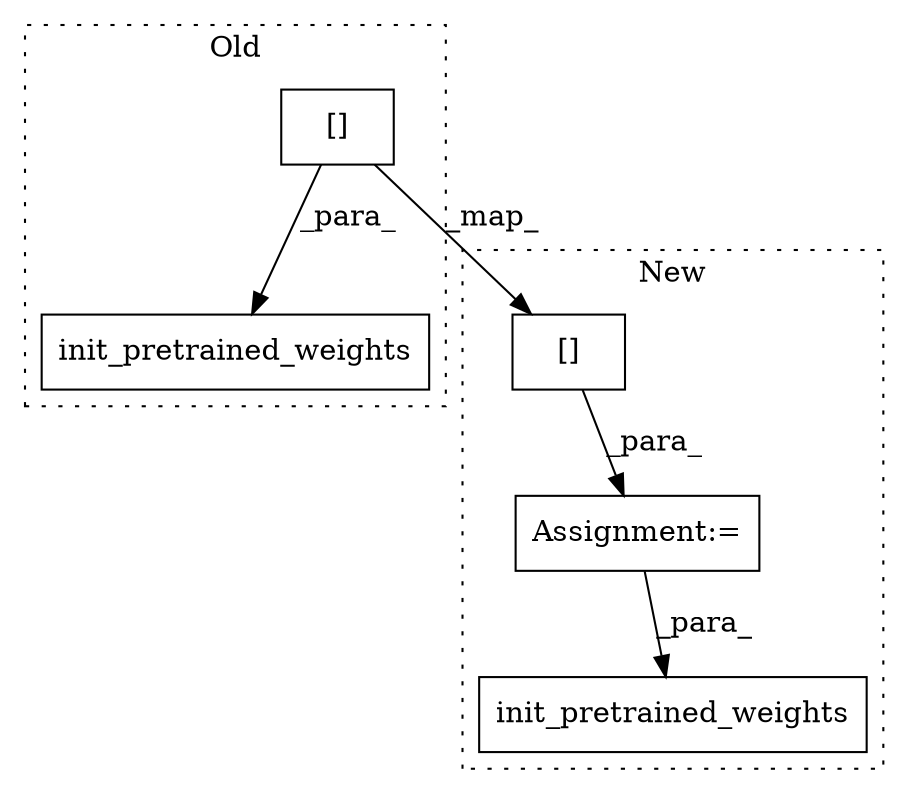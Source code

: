 digraph G {
subgraph cluster0 {
1 [label="init_pretrained_weights" a="32" s="12037,12121" l="24,1" shape="box"];
5 [label="[]" a="2" s="12067,12120" l="48,1" shape="box"];
label = "Old";
style="dotted";
}
subgraph cluster1 {
2 [label="init_pretrained_weights" a="32" s="12278,12317" l="24,1" shape="box"];
3 [label="Assignment:=" a="7" s="12215" l="1" shape="box"];
4 [label="[]" a="2" s="12216,12269" l="48,1" shape="box"];
label = "New";
style="dotted";
}
3 -> 2 [label="_para_"];
4 -> 3 [label="_para_"];
5 -> 4 [label="_map_"];
5 -> 1 [label="_para_"];
}